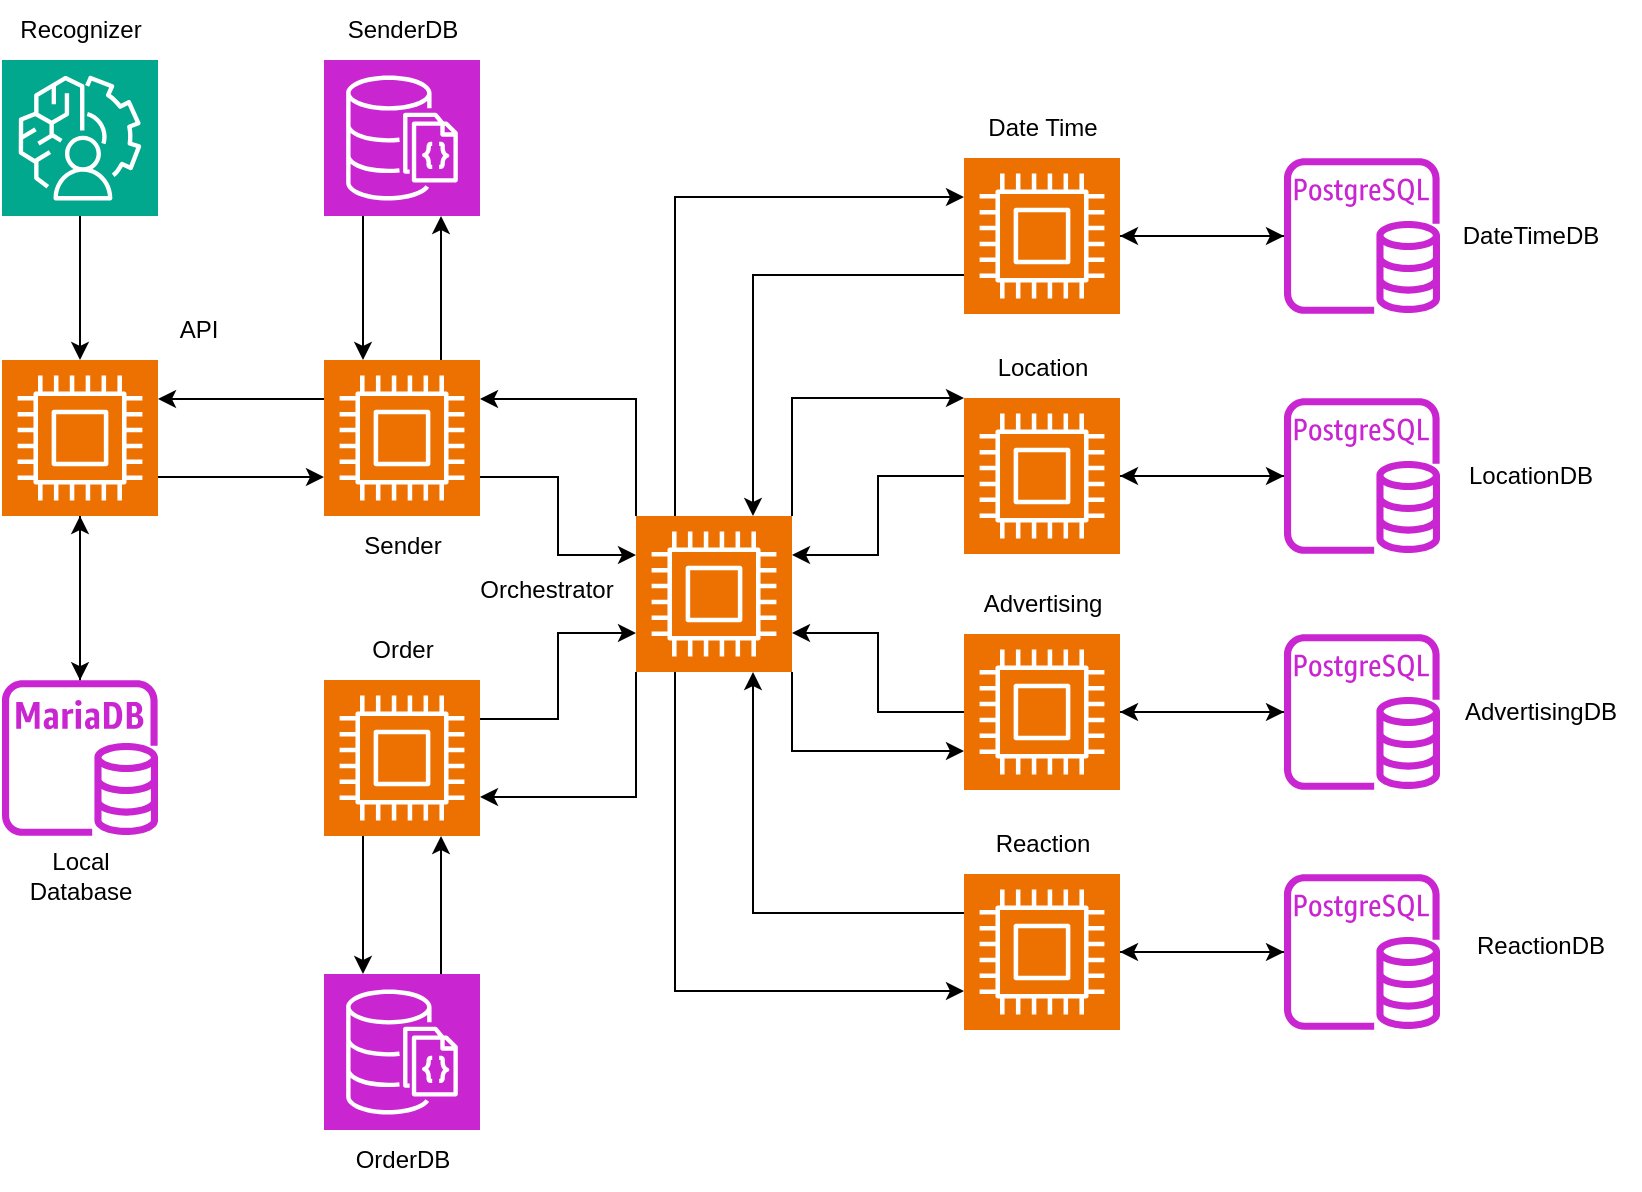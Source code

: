<mxfile version="24.7.17">
  <diagram name="Página-1" id="SOba1UaLriXJjsXyT7SM">
    <mxGraphModel dx="1434" dy="838" grid="1" gridSize="10" guides="1" tooltips="1" connect="1" arrows="1" fold="1" page="1" pageScale="1" pageWidth="827" pageHeight="1169" math="0" shadow="0">
      <root>
        <mxCell id="0" />
        <mxCell id="1" parent="0" />
        <mxCell id="hsqu-6k01tQYFVH3qqYs-12" value="" style="edgeStyle=orthogonalEdgeStyle;rounded=0;orthogonalLoop=1;jettySize=auto;html=1;exitX=1;exitY=0.75;exitDx=0;exitDy=0;exitPerimeter=0;entryX=0;entryY=0.75;entryDx=0;entryDy=0;entryPerimeter=0;" edge="1" parent="1" source="hsqu-6k01tQYFVH3qqYs-1" target="hsqu-6k01tQYFVH3qqYs-11">
          <mxGeometry relative="1" as="geometry" />
        </mxCell>
        <mxCell id="hsqu-6k01tQYFVH3qqYs-73" style="edgeStyle=orthogonalEdgeStyle;rounded=0;orthogonalLoop=1;jettySize=auto;html=1;" edge="1" parent="1" source="hsqu-6k01tQYFVH3qqYs-1" target="hsqu-6k01tQYFVH3qqYs-7">
          <mxGeometry relative="1" as="geometry" />
        </mxCell>
        <mxCell id="hsqu-6k01tQYFVH3qqYs-1" value="" style="sketch=0;points=[[0,0,0],[0.25,0,0],[0.5,0,0],[0.75,0,0],[1,0,0],[0,1,0],[0.25,1,0],[0.5,1,0],[0.75,1,0],[1,1,0],[0,0.25,0],[0,0.5,0],[0,0.75,0],[1,0.25,0],[1,0.5,0],[1,0.75,0]];outlineConnect=0;fontColor=#232F3E;fillColor=#ED7100;strokeColor=#ffffff;dashed=0;verticalLabelPosition=bottom;verticalAlign=top;align=center;html=1;fontSize=12;fontStyle=0;aspect=fixed;shape=mxgraph.aws4.resourceIcon;resIcon=mxgraph.aws4.compute;" vertex="1" parent="1">
          <mxGeometry x="10" y="220" width="78" height="78" as="geometry" />
        </mxCell>
        <mxCell id="hsqu-6k01tQYFVH3qqYs-2" value="API" style="text;html=1;align=center;verticalAlign=middle;resizable=0;points=[];autosize=1;strokeColor=none;fillColor=none;" vertex="1" parent="1">
          <mxGeometry x="88" y="190" width="40" height="30" as="geometry" />
        </mxCell>
        <mxCell id="hsqu-6k01tQYFVH3qqYs-6" value="Local&lt;div&gt;Database&lt;/div&gt;" style="text;html=1;align=center;verticalAlign=middle;resizable=0;points=[];autosize=1;strokeColor=none;fillColor=none;" vertex="1" parent="1">
          <mxGeometry x="14" y="458" width="70" height="40" as="geometry" />
        </mxCell>
        <mxCell id="hsqu-6k01tQYFVH3qqYs-7" value="" style="sketch=0;outlineConnect=0;fontColor=#232F3E;gradientColor=none;fillColor=#C925D1;strokeColor=none;dashed=0;verticalLabelPosition=bottom;verticalAlign=top;align=center;html=1;fontSize=12;fontStyle=0;aspect=fixed;pointerEvents=1;shape=mxgraph.aws4.rds_mariadb_instance;" vertex="1" parent="1">
          <mxGeometry x="10" y="380" width="78" height="78" as="geometry" />
        </mxCell>
        <mxCell id="hsqu-6k01tQYFVH3qqYs-9" value="" style="edgeStyle=orthogonalEdgeStyle;rounded=0;orthogonalLoop=1;jettySize=auto;html=1;" edge="1" parent="1" source="hsqu-6k01tQYFVH3qqYs-8" target="hsqu-6k01tQYFVH3qqYs-1">
          <mxGeometry relative="1" as="geometry" />
        </mxCell>
        <mxCell id="hsqu-6k01tQYFVH3qqYs-8" value="" style="sketch=0;points=[[0,0,0],[0.25,0,0],[0.5,0,0],[0.75,0,0],[1,0,0],[0,1,0],[0.25,1,0],[0.5,1,0],[0.75,1,0],[1,1,0],[0,0.25,0],[0,0.5,0],[0,0.75,0],[1,0.25,0],[1,0.5,0],[1,0.75,0]];outlineConnect=0;fontColor=#232F3E;fillColor=#01A88D;strokeColor=#ffffff;dashed=0;verticalLabelPosition=bottom;verticalAlign=top;align=center;html=1;fontSize=12;fontStyle=0;aspect=fixed;shape=mxgraph.aws4.resourceIcon;resIcon=mxgraph.aws4.augmented_ai;" vertex="1" parent="1">
          <mxGeometry x="10" y="70" width="78" height="78" as="geometry" />
        </mxCell>
        <mxCell id="hsqu-6k01tQYFVH3qqYs-10" value="Recognizer" style="text;html=1;align=center;verticalAlign=middle;resizable=0;points=[];autosize=1;strokeColor=none;fillColor=none;" vertex="1" parent="1">
          <mxGeometry x="9" y="40" width="80" height="30" as="geometry" />
        </mxCell>
        <mxCell id="hsqu-6k01tQYFVH3qqYs-13" value="" style="edgeStyle=orthogonalEdgeStyle;rounded=0;orthogonalLoop=1;jettySize=auto;html=1;entryX=1;entryY=0.25;entryDx=0;entryDy=0;entryPerimeter=0;exitX=0;exitY=0.25;exitDx=0;exitDy=0;exitPerimeter=0;" edge="1" parent="1" source="hsqu-6k01tQYFVH3qqYs-11" target="hsqu-6k01tQYFVH3qqYs-1">
          <mxGeometry relative="1" as="geometry" />
        </mxCell>
        <mxCell id="hsqu-6k01tQYFVH3qqYs-24" value="" style="edgeStyle=orthogonalEdgeStyle;rounded=0;orthogonalLoop=1;jettySize=auto;html=1;exitX=1;exitY=0.75;exitDx=0;exitDy=0;exitPerimeter=0;entryX=0;entryY=0.25;entryDx=0;entryDy=0;entryPerimeter=0;" edge="1" parent="1" source="hsqu-6k01tQYFVH3qqYs-11" target="hsqu-6k01tQYFVH3qqYs-15">
          <mxGeometry relative="1" as="geometry" />
        </mxCell>
        <mxCell id="hsqu-6k01tQYFVH3qqYs-49" value="" style="edgeStyle=orthogonalEdgeStyle;rounded=0;orthogonalLoop=1;jettySize=auto;html=1;entryX=0.75;entryY=1;entryDx=0;entryDy=0;entryPerimeter=0;exitX=0.75;exitY=0;exitDx=0;exitDy=0;exitPerimeter=0;" edge="1" parent="1" source="hsqu-6k01tQYFVH3qqYs-11" target="hsqu-6k01tQYFVH3qqYs-47">
          <mxGeometry relative="1" as="geometry" />
        </mxCell>
        <mxCell id="hsqu-6k01tQYFVH3qqYs-11" value="" style="sketch=0;points=[[0,0,0],[0.25,0,0],[0.5,0,0],[0.75,0,0],[1,0,0],[0,1,0],[0.25,1,0],[0.5,1,0],[0.75,1,0],[1,1,0],[0,0.25,0],[0,0.5,0],[0,0.75,0],[1,0.25,0],[1,0.5,0],[1,0.75,0]];outlineConnect=0;fontColor=#232F3E;fillColor=#ED7100;strokeColor=#ffffff;dashed=0;verticalLabelPosition=bottom;verticalAlign=top;align=center;html=1;fontSize=12;fontStyle=0;aspect=fixed;shape=mxgraph.aws4.resourceIcon;resIcon=mxgraph.aws4.compute;" vertex="1" parent="1">
          <mxGeometry x="171" y="220" width="78" height="78" as="geometry" />
        </mxCell>
        <mxCell id="hsqu-6k01tQYFVH3qqYs-14" value="Sender" style="text;html=1;align=center;verticalAlign=middle;resizable=0;points=[];autosize=1;strokeColor=none;fillColor=none;" vertex="1" parent="1">
          <mxGeometry x="180" y="298" width="60" height="30" as="geometry" />
        </mxCell>
        <mxCell id="hsqu-6k01tQYFVH3qqYs-25" value="" style="edgeStyle=orthogonalEdgeStyle;rounded=0;orthogonalLoop=1;jettySize=auto;html=1;entryX=1;entryY=0.25;entryDx=0;entryDy=0;entryPerimeter=0;exitX=0;exitY=0;exitDx=0;exitDy=0;exitPerimeter=0;" edge="1" parent="1" source="hsqu-6k01tQYFVH3qqYs-15" target="hsqu-6k01tQYFVH3qqYs-11">
          <mxGeometry relative="1" as="geometry" />
        </mxCell>
        <mxCell id="hsqu-6k01tQYFVH3qqYs-15" value="" style="sketch=0;points=[[0,0,0],[0.25,0,0],[0.5,0,0],[0.75,0,0],[1,0,0],[0,1,0],[0.25,1,0],[0.5,1,0],[0.75,1,0],[1,1,0],[0,0.25,0],[0,0.5,0],[0,0.75,0],[1,0.25,0],[1,0.5,0],[1,0.75,0]];outlineConnect=0;fontColor=#232F3E;fillColor=#ED7100;strokeColor=#ffffff;dashed=0;verticalLabelPosition=bottom;verticalAlign=top;align=center;html=1;fontSize=12;fontStyle=0;aspect=fixed;shape=mxgraph.aws4.resourceIcon;resIcon=mxgraph.aws4.compute;" vertex="1" parent="1">
          <mxGeometry x="327" y="298" width="78" height="78" as="geometry" />
        </mxCell>
        <mxCell id="hsqu-6k01tQYFVH3qqYs-18" value="Orchestrator" style="text;html=1;align=center;verticalAlign=middle;resizable=0;points=[];autosize=1;strokeColor=none;fillColor=none;" vertex="1" parent="1">
          <mxGeometry x="237" y="320" width="90" height="30" as="geometry" />
        </mxCell>
        <mxCell id="hsqu-6k01tQYFVH3qqYs-62" value="" style="edgeStyle=orthogonalEdgeStyle;rounded=0;orthogonalLoop=1;jettySize=auto;html=1;" edge="1" parent="1" source="hsqu-6k01tQYFVH3qqYs-19" target="hsqu-6k01tQYFVH3qqYs-51">
          <mxGeometry relative="1" as="geometry" />
        </mxCell>
        <mxCell id="hsqu-6k01tQYFVH3qqYs-19" value="" style="sketch=0;points=[[0,0,0],[0.25,0,0],[0.5,0,0],[0.75,0,0],[1,0,0],[0,1,0],[0.25,1,0],[0.5,1,0],[0.75,1,0],[1,1,0],[0,0.25,0],[0,0.5,0],[0,0.75,0],[1,0.25,0],[1,0.5,0],[1,0.75,0]];outlineConnect=0;fontColor=#232F3E;fillColor=#ED7100;strokeColor=#ffffff;dashed=0;verticalLabelPosition=bottom;verticalAlign=top;align=center;html=1;fontSize=12;fontStyle=0;aspect=fixed;shape=mxgraph.aws4.resourceIcon;resIcon=mxgraph.aws4.compute;" vertex="1" parent="1">
          <mxGeometry x="491" y="119" width="78" height="78" as="geometry" />
        </mxCell>
        <mxCell id="hsqu-6k01tQYFVH3qqYs-65" style="edgeStyle=orthogonalEdgeStyle;rounded=0;orthogonalLoop=1;jettySize=auto;html=1;" edge="1" parent="1" source="hsqu-6k01tQYFVH3qqYs-20" target="hsqu-6k01tQYFVH3qqYs-52">
          <mxGeometry relative="1" as="geometry" />
        </mxCell>
        <mxCell id="hsqu-6k01tQYFVH3qqYs-20" value="" style="sketch=0;points=[[0,0,0],[0.25,0,0],[0.5,0,0],[0.75,0,0],[1,0,0],[0,1,0],[0.25,1,0],[0.5,1,0],[0.75,1,0],[1,1,0],[0,0.25,0],[0,0.5,0],[0,0.75,0],[1,0.25,0],[1,0.5,0],[1,0.75,0]];outlineConnect=0;fontColor=#232F3E;fillColor=#ED7100;strokeColor=#ffffff;dashed=0;verticalLabelPosition=bottom;verticalAlign=top;align=center;html=1;fontSize=12;fontStyle=0;aspect=fixed;shape=mxgraph.aws4.resourceIcon;resIcon=mxgraph.aws4.compute;" vertex="1" parent="1">
          <mxGeometry x="491" y="239" width="78" height="78" as="geometry" />
        </mxCell>
        <mxCell id="hsqu-6k01tQYFVH3qqYs-67" style="edgeStyle=orthogonalEdgeStyle;rounded=0;orthogonalLoop=1;jettySize=auto;html=1;" edge="1" parent="1" source="hsqu-6k01tQYFVH3qqYs-21" target="hsqu-6k01tQYFVH3qqYs-53">
          <mxGeometry relative="1" as="geometry" />
        </mxCell>
        <mxCell id="hsqu-6k01tQYFVH3qqYs-21" value="" style="sketch=0;points=[[0,0,0],[0.25,0,0],[0.5,0,0],[0.75,0,0],[1,0,0],[0,1,0],[0.25,1,0],[0.5,1,0],[0.75,1,0],[1,1,0],[0,0.25,0],[0,0.5,0],[0,0.75,0],[1,0.25,0],[1,0.5,0],[1,0.75,0]];outlineConnect=0;fontColor=#232F3E;fillColor=#ED7100;strokeColor=#ffffff;dashed=0;verticalLabelPosition=bottom;verticalAlign=top;align=center;html=1;fontSize=12;fontStyle=0;aspect=fixed;shape=mxgraph.aws4.resourceIcon;resIcon=mxgraph.aws4.compute;" vertex="1" parent="1">
          <mxGeometry x="491" y="357" width="78" height="78" as="geometry" />
        </mxCell>
        <mxCell id="hsqu-6k01tQYFVH3qqYs-45" value="" style="edgeStyle=orthogonalEdgeStyle;rounded=0;orthogonalLoop=1;jettySize=auto;html=1;exitX=0.25;exitY=1;exitDx=0;exitDy=0;exitPerimeter=0;entryX=0.25;entryY=0;entryDx=0;entryDy=0;entryPerimeter=0;" edge="1" parent="1" source="hsqu-6k01tQYFVH3qqYs-22" target="hsqu-6k01tQYFVH3qqYs-43">
          <mxGeometry relative="1" as="geometry" />
        </mxCell>
        <mxCell id="hsqu-6k01tQYFVH3qqYs-22" value="" style="sketch=0;points=[[0,0,0],[0.25,0,0],[0.5,0,0],[0.75,0,0],[1,0,0],[0,1,0],[0.25,1,0],[0.5,1,0],[0.75,1,0],[1,1,0],[0,0.25,0],[0,0.5,0],[0,0.75,0],[1,0.25,0],[1,0.5,0],[1,0.75,0]];outlineConnect=0;fontColor=#232F3E;fillColor=#ED7100;strokeColor=#ffffff;dashed=0;verticalLabelPosition=bottom;verticalAlign=top;align=center;html=1;fontSize=12;fontStyle=0;aspect=fixed;shape=mxgraph.aws4.resourceIcon;resIcon=mxgraph.aws4.compute;" vertex="1" parent="1">
          <mxGeometry x="171" y="380" width="78" height="78" as="geometry" />
        </mxCell>
        <mxCell id="hsqu-6k01tQYFVH3qqYs-23" value="Order" style="text;html=1;align=center;verticalAlign=middle;resizable=0;points=[];autosize=1;strokeColor=none;fillColor=none;" vertex="1" parent="1">
          <mxGeometry x="185" y="350" width="50" height="30" as="geometry" />
        </mxCell>
        <mxCell id="hsqu-6k01tQYFVH3qqYs-27" style="edgeStyle=orthogonalEdgeStyle;rounded=0;orthogonalLoop=1;jettySize=auto;html=1;entryX=0;entryY=0.75;entryDx=0;entryDy=0;entryPerimeter=0;exitX=1;exitY=0.25;exitDx=0;exitDy=0;exitPerimeter=0;" edge="1" parent="1" source="hsqu-6k01tQYFVH3qqYs-22" target="hsqu-6k01tQYFVH3qqYs-15">
          <mxGeometry relative="1" as="geometry" />
        </mxCell>
        <mxCell id="hsqu-6k01tQYFVH3qqYs-28" style="edgeStyle=orthogonalEdgeStyle;rounded=0;orthogonalLoop=1;jettySize=auto;html=1;entryX=1;entryY=0.75;entryDx=0;entryDy=0;entryPerimeter=0;exitX=0;exitY=1;exitDx=0;exitDy=0;exitPerimeter=0;" edge="1" parent="1" source="hsqu-6k01tQYFVH3qqYs-15" target="hsqu-6k01tQYFVH3qqYs-22">
          <mxGeometry relative="1" as="geometry" />
        </mxCell>
        <mxCell id="hsqu-6k01tQYFVH3qqYs-29" style="edgeStyle=orthogonalEdgeStyle;rounded=0;orthogonalLoop=1;jettySize=auto;html=1;entryX=0;entryY=0.25;entryDx=0;entryDy=0;entryPerimeter=0;exitX=0.25;exitY=0;exitDx=0;exitDy=0;exitPerimeter=0;" edge="1" parent="1" source="hsqu-6k01tQYFVH3qqYs-15" target="hsqu-6k01tQYFVH3qqYs-19">
          <mxGeometry relative="1" as="geometry" />
        </mxCell>
        <mxCell id="hsqu-6k01tQYFVH3qqYs-30" style="edgeStyle=orthogonalEdgeStyle;rounded=0;orthogonalLoop=1;jettySize=auto;html=1;entryX=0.75;entryY=0;entryDx=0;entryDy=0;entryPerimeter=0;exitX=0;exitY=0.75;exitDx=0;exitDy=0;exitPerimeter=0;" edge="1" parent="1" source="hsqu-6k01tQYFVH3qqYs-19" target="hsqu-6k01tQYFVH3qqYs-15">
          <mxGeometry relative="1" as="geometry" />
        </mxCell>
        <mxCell id="hsqu-6k01tQYFVH3qqYs-69" style="edgeStyle=orthogonalEdgeStyle;rounded=0;orthogonalLoop=1;jettySize=auto;html=1;" edge="1" parent="1" source="hsqu-6k01tQYFVH3qqYs-32" target="hsqu-6k01tQYFVH3qqYs-54">
          <mxGeometry relative="1" as="geometry" />
        </mxCell>
        <mxCell id="hsqu-6k01tQYFVH3qqYs-32" value="" style="sketch=0;points=[[0,0,0],[0.25,0,0],[0.5,0,0],[0.75,0,0],[1,0,0],[0,1,0],[0.25,1,0],[0.5,1,0],[0.75,1,0],[1,1,0],[0,0.25,0],[0,0.5,0],[0,0.75,0],[1,0.25,0],[1,0.5,0],[1,0.75,0]];outlineConnect=0;fontColor=#232F3E;fillColor=#ED7100;strokeColor=#ffffff;dashed=0;verticalLabelPosition=bottom;verticalAlign=top;align=center;html=1;fontSize=12;fontStyle=0;aspect=fixed;shape=mxgraph.aws4.resourceIcon;resIcon=mxgraph.aws4.compute;" vertex="1" parent="1">
          <mxGeometry x="491" y="477" width="78" height="78" as="geometry" />
        </mxCell>
        <mxCell id="hsqu-6k01tQYFVH3qqYs-33" style="edgeStyle=orthogonalEdgeStyle;rounded=0;orthogonalLoop=1;jettySize=auto;html=1;entryX=0;entryY=0.75;entryDx=0;entryDy=0;entryPerimeter=0;exitX=0.25;exitY=1;exitDx=0;exitDy=0;exitPerimeter=0;" edge="1" parent="1" source="hsqu-6k01tQYFVH3qqYs-15" target="hsqu-6k01tQYFVH3qqYs-32">
          <mxGeometry relative="1" as="geometry" />
        </mxCell>
        <mxCell id="hsqu-6k01tQYFVH3qqYs-34" style="edgeStyle=orthogonalEdgeStyle;rounded=0;orthogonalLoop=1;jettySize=auto;html=1;entryX=0.75;entryY=1;entryDx=0;entryDy=0;entryPerimeter=0;exitX=0;exitY=0.25;exitDx=0;exitDy=0;exitPerimeter=0;" edge="1" parent="1" source="hsqu-6k01tQYFVH3qqYs-32" target="hsqu-6k01tQYFVH3qqYs-15">
          <mxGeometry relative="1" as="geometry" />
        </mxCell>
        <mxCell id="hsqu-6k01tQYFVH3qqYs-38" style="edgeStyle=orthogonalEdgeStyle;rounded=0;orthogonalLoop=1;jettySize=auto;html=1;entryX=0;entryY=0.75;entryDx=0;entryDy=0;entryPerimeter=0;exitX=1;exitY=1;exitDx=0;exitDy=0;exitPerimeter=0;" edge="1" parent="1" source="hsqu-6k01tQYFVH3qqYs-15" target="hsqu-6k01tQYFVH3qqYs-21">
          <mxGeometry relative="1" as="geometry" />
        </mxCell>
        <mxCell id="hsqu-6k01tQYFVH3qqYs-39" style="edgeStyle=orthogonalEdgeStyle;rounded=0;orthogonalLoop=1;jettySize=auto;html=1;entryX=0;entryY=0;entryDx=0;entryDy=0;entryPerimeter=0;exitX=1;exitY=0;exitDx=0;exitDy=0;exitPerimeter=0;" edge="1" parent="1" source="hsqu-6k01tQYFVH3qqYs-15" target="hsqu-6k01tQYFVH3qqYs-20">
          <mxGeometry relative="1" as="geometry">
            <Array as="points">
              <mxPoint x="405" y="239" />
            </Array>
          </mxGeometry>
        </mxCell>
        <mxCell id="hsqu-6k01tQYFVH3qqYs-40" style="edgeStyle=orthogonalEdgeStyle;rounded=0;orthogonalLoop=1;jettySize=auto;html=1;entryX=1;entryY=0.25;entryDx=0;entryDy=0;entryPerimeter=0;" edge="1" parent="1" source="hsqu-6k01tQYFVH3qqYs-20" target="hsqu-6k01tQYFVH3qqYs-15">
          <mxGeometry relative="1" as="geometry" />
        </mxCell>
        <mxCell id="hsqu-6k01tQYFVH3qqYs-41" style="edgeStyle=orthogonalEdgeStyle;rounded=0;orthogonalLoop=1;jettySize=auto;html=1;entryX=1;entryY=0.75;entryDx=0;entryDy=0;entryPerimeter=0;" edge="1" parent="1" source="hsqu-6k01tQYFVH3qqYs-21" target="hsqu-6k01tQYFVH3qqYs-15">
          <mxGeometry relative="1" as="geometry" />
        </mxCell>
        <mxCell id="hsqu-6k01tQYFVH3qqYs-44" value="" style="edgeStyle=orthogonalEdgeStyle;rounded=0;orthogonalLoop=1;jettySize=auto;html=1;entryX=0.75;entryY=1;entryDx=0;entryDy=0;entryPerimeter=0;exitX=0.75;exitY=0;exitDx=0;exitDy=0;exitPerimeter=0;" edge="1" parent="1" source="hsqu-6k01tQYFVH3qqYs-43" target="hsqu-6k01tQYFVH3qqYs-22">
          <mxGeometry relative="1" as="geometry" />
        </mxCell>
        <mxCell id="hsqu-6k01tQYFVH3qqYs-43" value="" style="sketch=0;points=[[0,0,0],[0.25,0,0],[0.5,0,0],[0.75,0,0],[1,0,0],[0,1,0],[0.25,1,0],[0.5,1,0],[0.75,1,0],[1,1,0],[0,0.25,0],[0,0.5,0],[0,0.75,0],[1,0.25,0],[1,0.5,0],[1,0.75,0]];outlineConnect=0;fontColor=#232F3E;fillColor=#C925D1;strokeColor=#ffffff;dashed=0;verticalLabelPosition=bottom;verticalAlign=top;align=center;html=1;fontSize=12;fontStyle=0;aspect=fixed;shape=mxgraph.aws4.resourceIcon;resIcon=mxgraph.aws4.documentdb_with_mongodb_compatibility;" vertex="1" parent="1">
          <mxGeometry x="171" y="527" width="78" height="78" as="geometry" />
        </mxCell>
        <mxCell id="hsqu-6k01tQYFVH3qqYs-46" value="OrderDB" style="text;html=1;align=center;verticalAlign=middle;resizable=0;points=[];autosize=1;strokeColor=none;fillColor=none;" vertex="1" parent="1">
          <mxGeometry x="175" y="605" width="70" height="30" as="geometry" />
        </mxCell>
        <mxCell id="hsqu-6k01tQYFVH3qqYs-48" value="" style="edgeStyle=orthogonalEdgeStyle;rounded=0;orthogonalLoop=1;jettySize=auto;html=1;exitX=0.25;exitY=1;exitDx=0;exitDy=0;exitPerimeter=0;entryX=0.25;entryY=0;entryDx=0;entryDy=0;entryPerimeter=0;" edge="1" parent="1" source="hsqu-6k01tQYFVH3qqYs-47" target="hsqu-6k01tQYFVH3qqYs-11">
          <mxGeometry relative="1" as="geometry" />
        </mxCell>
        <mxCell id="hsqu-6k01tQYFVH3qqYs-47" value="" style="sketch=0;points=[[0,0,0],[0.25,0,0],[0.5,0,0],[0.75,0,0],[1,0,0],[0,1,0],[0.25,1,0],[0.5,1,0],[0.75,1,0],[1,1,0],[0,0.25,0],[0,0.5,0],[0,0.75,0],[1,0.25,0],[1,0.5,0],[1,0.75,0]];outlineConnect=0;fontColor=#232F3E;fillColor=#C925D1;strokeColor=#ffffff;dashed=0;verticalLabelPosition=bottom;verticalAlign=top;align=center;html=1;fontSize=12;fontStyle=0;aspect=fixed;shape=mxgraph.aws4.resourceIcon;resIcon=mxgraph.aws4.documentdb_with_mongodb_compatibility;" vertex="1" parent="1">
          <mxGeometry x="171" y="70" width="78" height="78" as="geometry" />
        </mxCell>
        <mxCell id="hsqu-6k01tQYFVH3qqYs-50" value="SenderDB" style="text;html=1;align=center;verticalAlign=middle;resizable=0;points=[];autosize=1;strokeColor=none;fillColor=none;" vertex="1" parent="1">
          <mxGeometry x="170" y="40" width="80" height="30" as="geometry" />
        </mxCell>
        <mxCell id="hsqu-6k01tQYFVH3qqYs-51" value="" style="sketch=0;outlineConnect=0;fontColor=#232F3E;gradientColor=none;fillColor=#C925D1;strokeColor=none;dashed=0;verticalLabelPosition=bottom;verticalAlign=top;align=center;html=1;fontSize=12;fontStyle=0;aspect=fixed;pointerEvents=1;shape=mxgraph.aws4.rds_postgresql_instance;" vertex="1" parent="1">
          <mxGeometry x="651" y="119" width="78" height="78" as="geometry" />
        </mxCell>
        <mxCell id="hsqu-6k01tQYFVH3qqYs-52" value="" style="sketch=0;outlineConnect=0;fontColor=#232F3E;gradientColor=none;fillColor=#C925D1;strokeColor=none;dashed=0;verticalLabelPosition=bottom;verticalAlign=top;align=center;html=1;fontSize=12;fontStyle=0;aspect=fixed;pointerEvents=1;shape=mxgraph.aws4.rds_postgresql_instance;" vertex="1" parent="1">
          <mxGeometry x="651" y="239" width="78" height="78" as="geometry" />
        </mxCell>
        <mxCell id="hsqu-6k01tQYFVH3qqYs-53" value="" style="sketch=0;outlineConnect=0;fontColor=#232F3E;gradientColor=none;fillColor=#C925D1;strokeColor=none;dashed=0;verticalLabelPosition=bottom;verticalAlign=top;align=center;html=1;fontSize=12;fontStyle=0;aspect=fixed;pointerEvents=1;shape=mxgraph.aws4.rds_postgresql_instance;" vertex="1" parent="1">
          <mxGeometry x="651" y="357" width="78" height="78" as="geometry" />
        </mxCell>
        <mxCell id="hsqu-6k01tQYFVH3qqYs-54" value="" style="sketch=0;outlineConnect=0;fontColor=#232F3E;gradientColor=none;fillColor=#C925D1;strokeColor=none;dashed=0;verticalLabelPosition=bottom;verticalAlign=top;align=center;html=1;fontSize=12;fontStyle=0;aspect=fixed;pointerEvents=1;shape=mxgraph.aws4.rds_postgresql_instance;" vertex="1" parent="1">
          <mxGeometry x="651" y="477" width="78" height="78" as="geometry" />
        </mxCell>
        <mxCell id="hsqu-6k01tQYFVH3qqYs-55" value="Date Time" style="text;html=1;align=center;verticalAlign=middle;resizable=0;points=[];autosize=1;strokeColor=none;fillColor=none;" vertex="1" parent="1">
          <mxGeometry x="490" y="89" width="80" height="30" as="geometry" />
        </mxCell>
        <mxCell id="hsqu-6k01tQYFVH3qqYs-56" value="Location" style="text;html=1;align=center;verticalAlign=middle;resizable=0;points=[];autosize=1;strokeColor=none;fillColor=none;" vertex="1" parent="1">
          <mxGeometry x="495" y="209" width="70" height="30" as="geometry" />
        </mxCell>
        <mxCell id="hsqu-6k01tQYFVH3qqYs-58" value="Advertising" style="text;html=1;align=center;verticalAlign=middle;resizable=0;points=[];autosize=1;strokeColor=none;fillColor=none;" vertex="1" parent="1">
          <mxGeometry x="490" y="327" width="80" height="30" as="geometry" />
        </mxCell>
        <mxCell id="hsqu-6k01tQYFVH3qqYs-59" value="Reaction" style="text;html=1;align=center;verticalAlign=middle;resizable=0;points=[];autosize=1;strokeColor=none;fillColor=none;" vertex="1" parent="1">
          <mxGeometry x="495" y="447" width="70" height="30" as="geometry" />
        </mxCell>
        <mxCell id="hsqu-6k01tQYFVH3qqYs-63" style="edgeStyle=orthogonalEdgeStyle;rounded=0;orthogonalLoop=1;jettySize=auto;html=1;entryX=1;entryY=0.5;entryDx=0;entryDy=0;entryPerimeter=0;" edge="1" parent="1" source="hsqu-6k01tQYFVH3qqYs-51" target="hsqu-6k01tQYFVH3qqYs-19">
          <mxGeometry relative="1" as="geometry" />
        </mxCell>
        <mxCell id="hsqu-6k01tQYFVH3qqYs-66" style="edgeStyle=orthogonalEdgeStyle;rounded=0;orthogonalLoop=1;jettySize=auto;html=1;entryX=1;entryY=0.5;entryDx=0;entryDy=0;entryPerimeter=0;" edge="1" parent="1" source="hsqu-6k01tQYFVH3qqYs-52" target="hsqu-6k01tQYFVH3qqYs-20">
          <mxGeometry relative="1" as="geometry" />
        </mxCell>
        <mxCell id="hsqu-6k01tQYFVH3qqYs-68" style="edgeStyle=orthogonalEdgeStyle;rounded=0;orthogonalLoop=1;jettySize=auto;html=1;entryX=1;entryY=0.5;entryDx=0;entryDy=0;entryPerimeter=0;" edge="1" parent="1" source="hsqu-6k01tQYFVH3qqYs-53" target="hsqu-6k01tQYFVH3qqYs-21">
          <mxGeometry relative="1" as="geometry" />
        </mxCell>
        <mxCell id="hsqu-6k01tQYFVH3qqYs-70" style="edgeStyle=orthogonalEdgeStyle;rounded=0;orthogonalLoop=1;jettySize=auto;html=1;entryX=1;entryY=0.5;entryDx=0;entryDy=0;entryPerimeter=0;" edge="1" parent="1" source="hsqu-6k01tQYFVH3qqYs-54" target="hsqu-6k01tQYFVH3qqYs-32">
          <mxGeometry relative="1" as="geometry" />
        </mxCell>
        <mxCell id="hsqu-6k01tQYFVH3qqYs-71" value="DateTimeDB" style="text;html=1;align=center;verticalAlign=middle;resizable=0;points=[];autosize=1;strokeColor=none;fillColor=none;" vertex="1" parent="1">
          <mxGeometry x="729" y="143" width="90" height="30" as="geometry" />
        </mxCell>
        <mxCell id="hsqu-6k01tQYFVH3qqYs-72" value="LocationDB" style="text;html=1;align=center;verticalAlign=middle;resizable=0;points=[];autosize=1;strokeColor=none;fillColor=none;" vertex="1" parent="1">
          <mxGeometry x="729" y="263" width="90" height="30" as="geometry" />
        </mxCell>
        <mxCell id="hsqu-6k01tQYFVH3qqYs-74" style="edgeStyle=orthogonalEdgeStyle;rounded=0;orthogonalLoop=1;jettySize=auto;html=1;entryX=0.5;entryY=1;entryDx=0;entryDy=0;entryPerimeter=0;" edge="1" parent="1" source="hsqu-6k01tQYFVH3qqYs-7" target="hsqu-6k01tQYFVH3qqYs-1">
          <mxGeometry relative="1" as="geometry" />
        </mxCell>
        <mxCell id="hsqu-6k01tQYFVH3qqYs-75" value="AdvertisingDB" style="text;html=1;align=center;verticalAlign=middle;resizable=0;points=[];autosize=1;strokeColor=none;fillColor=none;" vertex="1" parent="1">
          <mxGeometry x="729" y="381" width="100" height="30" as="geometry" />
        </mxCell>
        <mxCell id="hsqu-6k01tQYFVH3qqYs-76" value="ReactionDB" style="text;html=1;align=center;verticalAlign=middle;resizable=0;points=[];autosize=1;strokeColor=none;fillColor=none;" vertex="1" parent="1">
          <mxGeometry x="734" y="498" width="90" height="30" as="geometry" />
        </mxCell>
      </root>
    </mxGraphModel>
  </diagram>
</mxfile>
